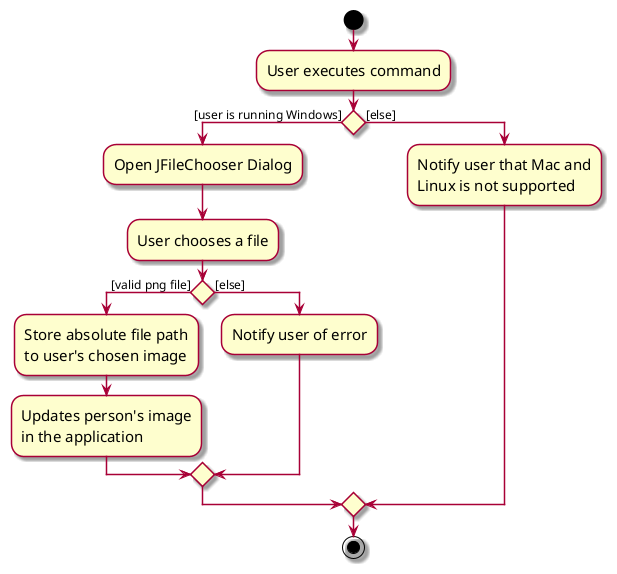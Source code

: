 @startuml
skin rose
skinparam ActivityFontSize 15
skinparam ArrowFontSize 12
start
:User executes command;

'Since the beta syntax does not support placing the condition outside the
'diamond we place it as the true branch instead.

if () then ([user is running Windows])
    :Open JFileChooser Dialog;
    :User chooses a file;
        if () then ([valid png file])
        :Store absolute file path
        to user's chosen image;
        :Updates person's image
        in the application;
        else ([else])
        :Notify user of error;
        endif
else ([else])
:Notify user that Mac and
Linux is not supported;
endif
stop
@enduml

